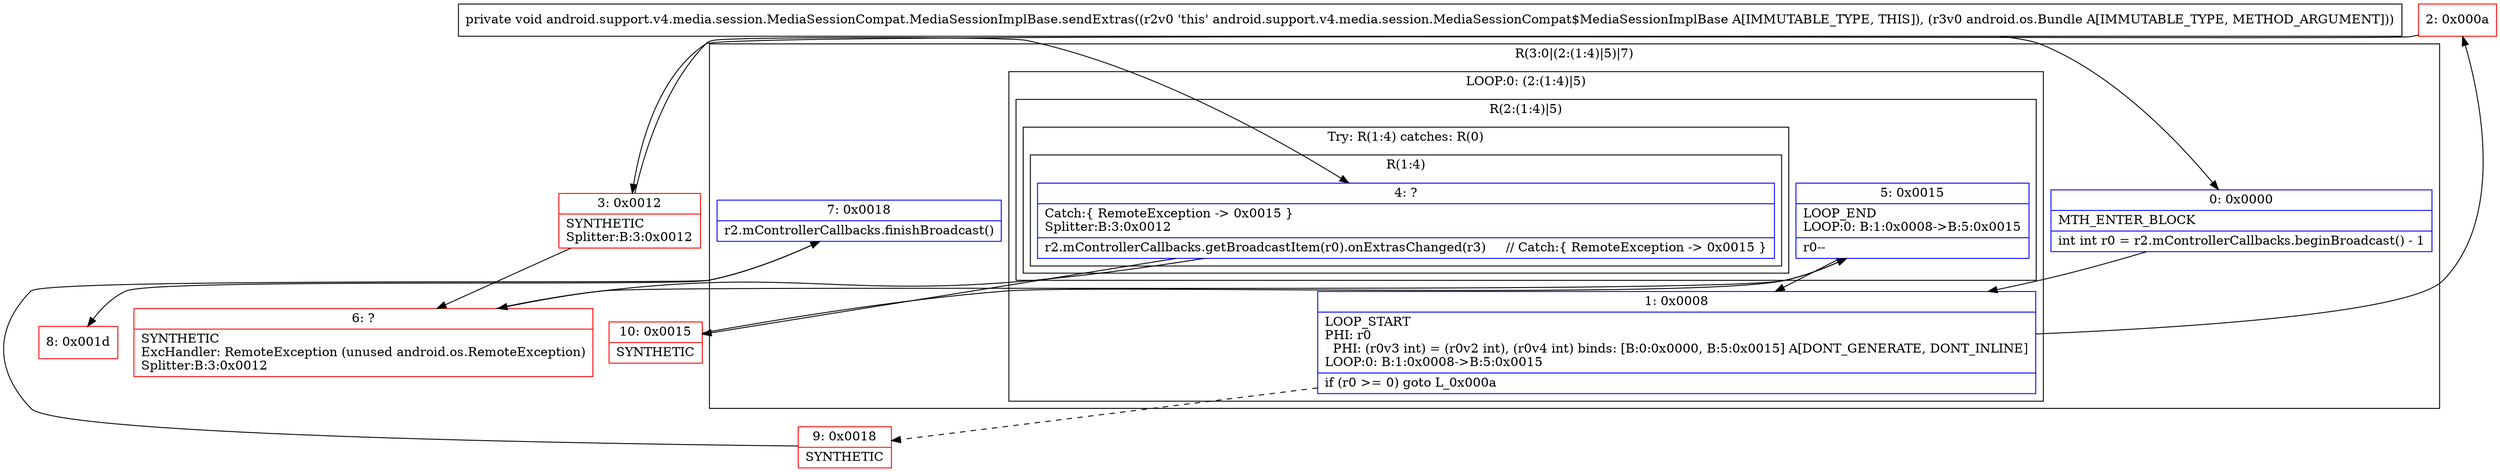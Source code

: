 digraph "CFG forandroid.support.v4.media.session.MediaSessionCompat.MediaSessionImplBase.sendExtras(Landroid\/os\/Bundle;)V" {
subgraph cluster_Region_921036006 {
label = "R(3:0|(2:(1:4)|5)|7)";
node [shape=record,color=blue];
Node_0 [shape=record,label="{0\:\ 0x0000|MTH_ENTER_BLOCK\l|int int r0 = r2.mControllerCallbacks.beginBroadcast() \- 1\l}"];
subgraph cluster_LoopRegion_649984501 {
label = "LOOP:0: (2:(1:4)|5)";
node [shape=record,color=blue];
Node_1 [shape=record,label="{1\:\ 0x0008|LOOP_START\lPHI: r0 \l  PHI: (r0v3 int) = (r0v2 int), (r0v4 int) binds: [B:0:0x0000, B:5:0x0015] A[DONT_GENERATE, DONT_INLINE]\lLOOP:0: B:1:0x0008\-\>B:5:0x0015\l|if (r0 \>= 0) goto L_0x000a\l}"];
subgraph cluster_Region_463206535 {
label = "R(2:(1:4)|5)";
node [shape=record,color=blue];
subgraph cluster_TryCatchRegion_280028756 {
label = "Try: R(1:4) catches: R(0)";
node [shape=record,color=blue];
subgraph cluster_Region_2054264476 {
label = "R(1:4)";
node [shape=record,color=blue];
Node_4 [shape=record,label="{4\:\ ?|Catch:\{ RemoteException \-\> 0x0015 \}\lSplitter:B:3:0x0012\l|r2.mControllerCallbacks.getBroadcastItem(r0).onExtrasChanged(r3)     \/\/ Catch:\{ RemoteException \-\> 0x0015 \}\l}"];
}
subgraph cluster_Region_45724102 {
label = "R(0) | ExcHandler: RemoteException (unused android.os.RemoteException)\l";
node [shape=record,color=blue];
}
}
Node_5 [shape=record,label="{5\:\ 0x0015|LOOP_END\lLOOP:0: B:1:0x0008\-\>B:5:0x0015\l|r0\-\-\l}"];
}
}
Node_7 [shape=record,label="{7\:\ 0x0018|r2.mControllerCallbacks.finishBroadcast()\l}"];
}
subgraph cluster_Region_45724102 {
label = "R(0) | ExcHandler: RemoteException (unused android.os.RemoteException)\l";
node [shape=record,color=blue];
}
Node_2 [shape=record,color=red,label="{2\:\ 0x000a}"];
Node_3 [shape=record,color=red,label="{3\:\ 0x0012|SYNTHETIC\lSplitter:B:3:0x0012\l}"];
Node_6 [shape=record,color=red,label="{6\:\ ?|SYNTHETIC\lExcHandler: RemoteException (unused android.os.RemoteException)\lSplitter:B:3:0x0012\l}"];
Node_8 [shape=record,color=red,label="{8\:\ 0x001d}"];
Node_9 [shape=record,color=red,label="{9\:\ 0x0018|SYNTHETIC\l}"];
Node_10 [shape=record,color=red,label="{10\:\ 0x0015|SYNTHETIC\l}"];
MethodNode[shape=record,label="{private void android.support.v4.media.session.MediaSessionCompat.MediaSessionImplBase.sendExtras((r2v0 'this' android.support.v4.media.session.MediaSessionCompat$MediaSessionImplBase A[IMMUTABLE_TYPE, THIS]), (r3v0 android.os.Bundle A[IMMUTABLE_TYPE, METHOD_ARGUMENT])) }"];
MethodNode -> Node_0;
Node_0 -> Node_1;
Node_1 -> Node_2;
Node_1 -> Node_9[style=dashed];
Node_4 -> Node_6;
Node_4 -> Node_10;
Node_5 -> Node_1;
Node_7 -> Node_8;
Node_2 -> Node_3;
Node_3 -> Node_4;
Node_3 -> Node_6;
Node_6 -> Node_5;
Node_9 -> Node_7;
Node_10 -> Node_5;
}

